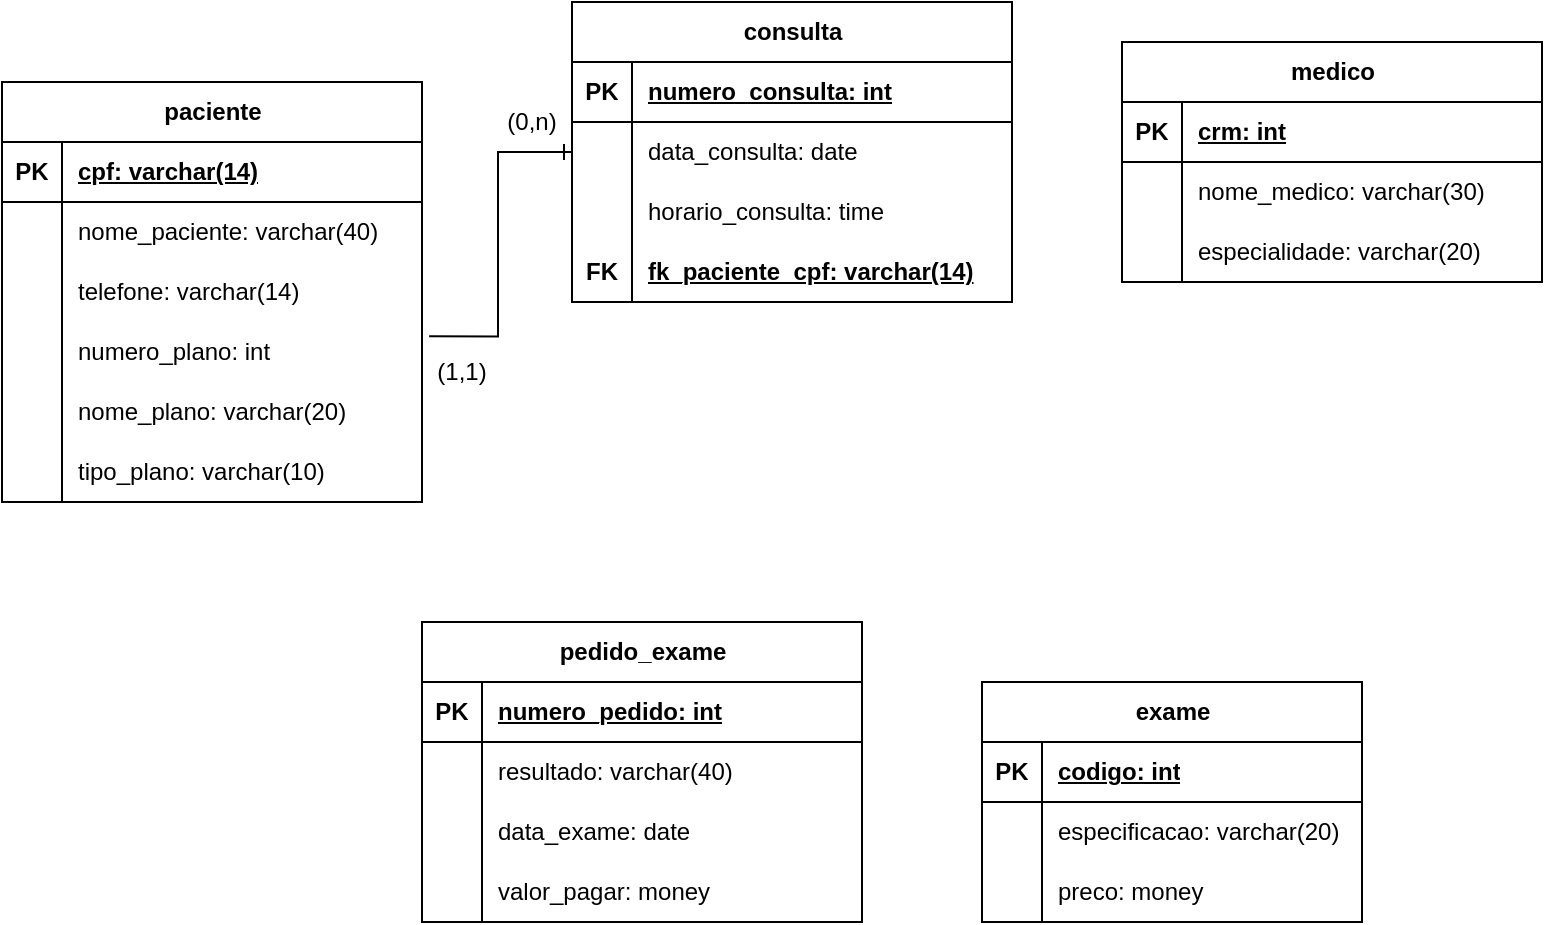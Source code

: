 <mxfile version="24.6.4" type="github">
  <diagram id="R2lEEEUBdFMjLlhIrx00" name="Page-1">
    <mxGraphModel dx="729" dy="816" grid="1" gridSize="10" guides="1" tooltips="1" connect="1" arrows="1" fold="1" page="1" pageScale="1" pageWidth="850" pageHeight="1100" math="0" shadow="0" extFonts="Permanent Marker^https://fonts.googleapis.com/css?family=Permanent+Marker">
      <root>
        <mxCell id="0" />
        <mxCell id="1" parent="0" />
        <mxCell id="G0bFhCfw8GnaAM3bjMih-15" value="paciente" style="shape=table;startSize=30;container=1;collapsible=1;childLayout=tableLayout;fixedRows=1;rowLines=0;fontStyle=1;align=center;resizeLast=1;html=1;" vertex="1" parent="1">
          <mxGeometry x="30" y="80" width="210" height="210" as="geometry" />
        </mxCell>
        <mxCell id="G0bFhCfw8GnaAM3bjMih-16" value="" style="shape=tableRow;horizontal=0;startSize=0;swimlaneHead=0;swimlaneBody=0;fillColor=none;collapsible=0;dropTarget=0;points=[[0,0.5],[1,0.5]];portConstraint=eastwest;top=0;left=0;right=0;bottom=1;" vertex="1" parent="G0bFhCfw8GnaAM3bjMih-15">
          <mxGeometry y="30" width="210" height="30" as="geometry" />
        </mxCell>
        <mxCell id="G0bFhCfw8GnaAM3bjMih-17" value="PK" style="shape=partialRectangle;connectable=0;fillColor=none;top=0;left=0;bottom=0;right=0;fontStyle=1;overflow=hidden;whiteSpace=wrap;html=1;" vertex="1" parent="G0bFhCfw8GnaAM3bjMih-16">
          <mxGeometry width="30" height="30" as="geometry">
            <mxRectangle width="30" height="30" as="alternateBounds" />
          </mxGeometry>
        </mxCell>
        <mxCell id="G0bFhCfw8GnaAM3bjMih-18" value="cpf: varchar(14)" style="shape=partialRectangle;connectable=0;fillColor=none;top=0;left=0;bottom=0;right=0;align=left;spacingLeft=6;fontStyle=5;overflow=hidden;whiteSpace=wrap;html=1;" vertex="1" parent="G0bFhCfw8GnaAM3bjMih-16">
          <mxGeometry x="30" width="180" height="30" as="geometry">
            <mxRectangle width="180" height="30" as="alternateBounds" />
          </mxGeometry>
        </mxCell>
        <mxCell id="G0bFhCfw8GnaAM3bjMih-19" value="" style="shape=tableRow;horizontal=0;startSize=0;swimlaneHead=0;swimlaneBody=0;fillColor=none;collapsible=0;dropTarget=0;points=[[0,0.5],[1,0.5]];portConstraint=eastwest;top=0;left=0;right=0;bottom=0;" vertex="1" parent="G0bFhCfw8GnaAM3bjMih-15">
          <mxGeometry y="60" width="210" height="30" as="geometry" />
        </mxCell>
        <mxCell id="G0bFhCfw8GnaAM3bjMih-20" value="" style="shape=partialRectangle;connectable=0;fillColor=none;top=0;left=0;bottom=0;right=0;editable=1;overflow=hidden;whiteSpace=wrap;html=1;" vertex="1" parent="G0bFhCfw8GnaAM3bjMih-19">
          <mxGeometry width="30" height="30" as="geometry">
            <mxRectangle width="30" height="30" as="alternateBounds" />
          </mxGeometry>
        </mxCell>
        <mxCell id="G0bFhCfw8GnaAM3bjMih-21" value="nome_paciente: varchar(40)" style="shape=partialRectangle;connectable=0;fillColor=none;top=0;left=0;bottom=0;right=0;align=left;spacingLeft=6;overflow=hidden;whiteSpace=wrap;html=1;" vertex="1" parent="G0bFhCfw8GnaAM3bjMih-19">
          <mxGeometry x="30" width="180" height="30" as="geometry">
            <mxRectangle width="180" height="30" as="alternateBounds" />
          </mxGeometry>
        </mxCell>
        <mxCell id="G0bFhCfw8GnaAM3bjMih-22" value="" style="shape=tableRow;horizontal=0;startSize=0;swimlaneHead=0;swimlaneBody=0;fillColor=none;collapsible=0;dropTarget=0;points=[[0,0.5],[1,0.5]];portConstraint=eastwest;top=0;left=0;right=0;bottom=0;" vertex="1" parent="G0bFhCfw8GnaAM3bjMih-15">
          <mxGeometry y="90" width="210" height="30" as="geometry" />
        </mxCell>
        <mxCell id="G0bFhCfw8GnaAM3bjMih-23" value="" style="shape=partialRectangle;connectable=0;fillColor=none;top=0;left=0;bottom=0;right=0;editable=1;overflow=hidden;whiteSpace=wrap;html=1;" vertex="1" parent="G0bFhCfw8GnaAM3bjMih-22">
          <mxGeometry width="30" height="30" as="geometry">
            <mxRectangle width="30" height="30" as="alternateBounds" />
          </mxGeometry>
        </mxCell>
        <mxCell id="G0bFhCfw8GnaAM3bjMih-24" value="telefone: varchar(14)" style="shape=partialRectangle;connectable=0;fillColor=none;top=0;left=0;bottom=0;right=0;align=left;spacingLeft=6;overflow=hidden;whiteSpace=wrap;html=1;" vertex="1" parent="G0bFhCfw8GnaAM3bjMih-22">
          <mxGeometry x="30" width="180" height="30" as="geometry">
            <mxRectangle width="180" height="30" as="alternateBounds" />
          </mxGeometry>
        </mxCell>
        <mxCell id="G0bFhCfw8GnaAM3bjMih-25" value="" style="shape=tableRow;horizontal=0;startSize=0;swimlaneHead=0;swimlaneBody=0;fillColor=none;collapsible=0;dropTarget=0;points=[[0,0.5],[1,0.5]];portConstraint=eastwest;top=0;left=0;right=0;bottom=0;" vertex="1" parent="G0bFhCfw8GnaAM3bjMih-15">
          <mxGeometry y="120" width="210" height="30" as="geometry" />
        </mxCell>
        <mxCell id="G0bFhCfw8GnaAM3bjMih-26" value="" style="shape=partialRectangle;connectable=0;fillColor=none;top=0;left=0;bottom=0;right=0;editable=1;overflow=hidden;whiteSpace=wrap;html=1;" vertex="1" parent="G0bFhCfw8GnaAM3bjMih-25">
          <mxGeometry width="30" height="30" as="geometry">
            <mxRectangle width="30" height="30" as="alternateBounds" />
          </mxGeometry>
        </mxCell>
        <mxCell id="G0bFhCfw8GnaAM3bjMih-27" value="numero_plano: int" style="shape=partialRectangle;connectable=0;fillColor=none;top=0;left=0;bottom=0;right=0;align=left;spacingLeft=6;overflow=hidden;whiteSpace=wrap;html=1;" vertex="1" parent="G0bFhCfw8GnaAM3bjMih-25">
          <mxGeometry x="30" width="180" height="30" as="geometry">
            <mxRectangle width="180" height="30" as="alternateBounds" />
          </mxGeometry>
        </mxCell>
        <mxCell id="G0bFhCfw8GnaAM3bjMih-28" value="" style="shape=tableRow;horizontal=0;startSize=0;swimlaneHead=0;swimlaneBody=0;fillColor=none;collapsible=0;dropTarget=0;points=[[0,0.5],[1,0.5]];portConstraint=eastwest;top=0;left=0;right=0;bottom=0;" vertex="1" parent="G0bFhCfw8GnaAM3bjMih-15">
          <mxGeometry y="150" width="210" height="30" as="geometry" />
        </mxCell>
        <mxCell id="G0bFhCfw8GnaAM3bjMih-29" value="" style="shape=partialRectangle;connectable=0;fillColor=none;top=0;left=0;bottom=0;right=0;editable=1;overflow=hidden;whiteSpace=wrap;html=1;" vertex="1" parent="G0bFhCfw8GnaAM3bjMih-28">
          <mxGeometry width="30" height="30" as="geometry">
            <mxRectangle width="30" height="30" as="alternateBounds" />
          </mxGeometry>
        </mxCell>
        <mxCell id="G0bFhCfw8GnaAM3bjMih-30" value="nome_plano: varchar(20)" style="shape=partialRectangle;connectable=0;fillColor=none;top=0;left=0;bottom=0;right=0;align=left;spacingLeft=6;overflow=hidden;whiteSpace=wrap;html=1;" vertex="1" parent="G0bFhCfw8GnaAM3bjMih-28">
          <mxGeometry x="30" width="180" height="30" as="geometry">
            <mxRectangle width="180" height="30" as="alternateBounds" />
          </mxGeometry>
        </mxCell>
        <mxCell id="G0bFhCfw8GnaAM3bjMih-31" value="" style="shape=tableRow;horizontal=0;startSize=0;swimlaneHead=0;swimlaneBody=0;fillColor=none;collapsible=0;dropTarget=0;points=[[0,0.5],[1,0.5]];portConstraint=eastwest;top=0;left=0;right=0;bottom=0;" vertex="1" parent="G0bFhCfw8GnaAM3bjMih-15">
          <mxGeometry y="180" width="210" height="30" as="geometry" />
        </mxCell>
        <mxCell id="G0bFhCfw8GnaAM3bjMih-32" value="" style="shape=partialRectangle;connectable=0;fillColor=none;top=0;left=0;bottom=0;right=0;editable=1;overflow=hidden;whiteSpace=wrap;html=1;" vertex="1" parent="G0bFhCfw8GnaAM3bjMih-31">
          <mxGeometry width="30" height="30" as="geometry">
            <mxRectangle width="30" height="30" as="alternateBounds" />
          </mxGeometry>
        </mxCell>
        <mxCell id="G0bFhCfw8GnaAM3bjMih-33" value="tipo_plano: varchar(10)" style="shape=partialRectangle;connectable=0;fillColor=none;top=0;left=0;bottom=0;right=0;align=left;spacingLeft=6;overflow=hidden;whiteSpace=wrap;html=1;" vertex="1" parent="G0bFhCfw8GnaAM3bjMih-31">
          <mxGeometry x="30" width="180" height="30" as="geometry">
            <mxRectangle width="180" height="30" as="alternateBounds" />
          </mxGeometry>
        </mxCell>
        <mxCell id="G0bFhCfw8GnaAM3bjMih-34" value="consulta" style="shape=table;startSize=30;container=1;collapsible=1;childLayout=tableLayout;fixedRows=1;rowLines=0;fontStyle=1;align=center;resizeLast=1;html=1;" vertex="1" parent="1">
          <mxGeometry x="315" y="40" width="220" height="150" as="geometry" />
        </mxCell>
        <mxCell id="G0bFhCfw8GnaAM3bjMih-35" value="" style="shape=tableRow;horizontal=0;startSize=0;swimlaneHead=0;swimlaneBody=0;fillColor=none;collapsible=0;dropTarget=0;points=[[0,0.5],[1,0.5]];portConstraint=eastwest;top=0;left=0;right=0;bottom=1;" vertex="1" parent="G0bFhCfw8GnaAM3bjMih-34">
          <mxGeometry y="30" width="220" height="30" as="geometry" />
        </mxCell>
        <mxCell id="G0bFhCfw8GnaAM3bjMih-36" value="PK" style="shape=partialRectangle;connectable=0;fillColor=none;top=0;left=0;bottom=0;right=0;fontStyle=1;overflow=hidden;whiteSpace=wrap;html=1;" vertex="1" parent="G0bFhCfw8GnaAM3bjMih-35">
          <mxGeometry width="30" height="30" as="geometry">
            <mxRectangle width="30" height="30" as="alternateBounds" />
          </mxGeometry>
        </mxCell>
        <mxCell id="G0bFhCfw8GnaAM3bjMih-37" value="numero_consulta: int" style="shape=partialRectangle;connectable=0;fillColor=none;top=0;left=0;bottom=0;right=0;align=left;spacingLeft=6;fontStyle=5;overflow=hidden;whiteSpace=wrap;html=1;" vertex="1" parent="G0bFhCfw8GnaAM3bjMih-35">
          <mxGeometry x="30" width="190" height="30" as="geometry">
            <mxRectangle width="190" height="30" as="alternateBounds" />
          </mxGeometry>
        </mxCell>
        <mxCell id="G0bFhCfw8GnaAM3bjMih-38" value="" style="shape=tableRow;horizontal=0;startSize=0;swimlaneHead=0;swimlaneBody=0;fillColor=none;collapsible=0;dropTarget=0;points=[[0,0.5],[1,0.5]];portConstraint=eastwest;top=0;left=0;right=0;bottom=0;" vertex="1" parent="G0bFhCfw8GnaAM3bjMih-34">
          <mxGeometry y="60" width="220" height="30" as="geometry" />
        </mxCell>
        <mxCell id="G0bFhCfw8GnaAM3bjMih-39" value="" style="shape=partialRectangle;connectable=0;fillColor=none;top=0;left=0;bottom=0;right=0;editable=1;overflow=hidden;whiteSpace=wrap;html=1;" vertex="1" parent="G0bFhCfw8GnaAM3bjMih-38">
          <mxGeometry width="30" height="30" as="geometry">
            <mxRectangle width="30" height="30" as="alternateBounds" />
          </mxGeometry>
        </mxCell>
        <mxCell id="G0bFhCfw8GnaAM3bjMih-40" value="data_consulta: date" style="shape=partialRectangle;connectable=0;fillColor=none;top=0;left=0;bottom=0;right=0;align=left;spacingLeft=6;overflow=hidden;whiteSpace=wrap;html=1;" vertex="1" parent="G0bFhCfw8GnaAM3bjMih-38">
          <mxGeometry x="30" width="190" height="30" as="geometry">
            <mxRectangle width="190" height="30" as="alternateBounds" />
          </mxGeometry>
        </mxCell>
        <mxCell id="G0bFhCfw8GnaAM3bjMih-41" value="" style="shape=tableRow;horizontal=0;startSize=0;swimlaneHead=0;swimlaneBody=0;fillColor=none;collapsible=0;dropTarget=0;points=[[0,0.5],[1,0.5]];portConstraint=eastwest;top=0;left=0;right=0;bottom=0;" vertex="1" parent="G0bFhCfw8GnaAM3bjMih-34">
          <mxGeometry y="90" width="220" height="30" as="geometry" />
        </mxCell>
        <mxCell id="G0bFhCfw8GnaAM3bjMih-42" value="" style="shape=partialRectangle;connectable=0;fillColor=none;top=0;left=0;bottom=0;right=0;editable=1;overflow=hidden;whiteSpace=wrap;html=1;" vertex="1" parent="G0bFhCfw8GnaAM3bjMih-41">
          <mxGeometry width="30" height="30" as="geometry">
            <mxRectangle width="30" height="30" as="alternateBounds" />
          </mxGeometry>
        </mxCell>
        <mxCell id="G0bFhCfw8GnaAM3bjMih-43" value="horario_consulta: time" style="shape=partialRectangle;connectable=0;fillColor=none;top=0;left=0;bottom=0;right=0;align=left;spacingLeft=6;overflow=hidden;whiteSpace=wrap;html=1;" vertex="1" parent="G0bFhCfw8GnaAM3bjMih-41">
          <mxGeometry x="30" width="190" height="30" as="geometry">
            <mxRectangle width="190" height="30" as="alternateBounds" />
          </mxGeometry>
        </mxCell>
        <mxCell id="G0bFhCfw8GnaAM3bjMih-92" value="" style="shape=tableRow;horizontal=0;startSize=0;swimlaneHead=0;swimlaneBody=0;fillColor=none;collapsible=0;dropTarget=0;points=[[0,0.5],[1,0.5]];portConstraint=eastwest;top=0;left=0;right=0;bottom=0;" vertex="1" parent="G0bFhCfw8GnaAM3bjMih-34">
          <mxGeometry y="120" width="220" height="30" as="geometry" />
        </mxCell>
        <mxCell id="G0bFhCfw8GnaAM3bjMih-93" value="FK" style="shape=partialRectangle;connectable=0;fillColor=none;top=0;left=0;bottom=0;right=0;editable=1;overflow=hidden;whiteSpace=wrap;html=1;fontStyle=1" vertex="1" parent="G0bFhCfw8GnaAM3bjMih-92">
          <mxGeometry width="30" height="30" as="geometry">
            <mxRectangle width="30" height="30" as="alternateBounds" />
          </mxGeometry>
        </mxCell>
        <mxCell id="G0bFhCfw8GnaAM3bjMih-94" value="fk_paciente_cpf: varchar(14)" style="shape=partialRectangle;connectable=0;fillColor=none;top=0;left=0;bottom=0;right=0;align=left;spacingLeft=6;overflow=hidden;whiteSpace=wrap;html=1;fontStyle=5" vertex="1" parent="G0bFhCfw8GnaAM3bjMih-92">
          <mxGeometry x="30" width="190" height="30" as="geometry">
            <mxRectangle width="190" height="30" as="alternateBounds" />
          </mxGeometry>
        </mxCell>
        <mxCell id="G0bFhCfw8GnaAM3bjMih-47" value="medico" style="shape=table;startSize=30;container=1;collapsible=1;childLayout=tableLayout;fixedRows=1;rowLines=0;fontStyle=1;align=center;resizeLast=1;html=1;" vertex="1" parent="1">
          <mxGeometry x="590" y="60" width="210" height="120" as="geometry" />
        </mxCell>
        <mxCell id="G0bFhCfw8GnaAM3bjMih-48" value="" style="shape=tableRow;horizontal=0;startSize=0;swimlaneHead=0;swimlaneBody=0;fillColor=none;collapsible=0;dropTarget=0;points=[[0,0.5],[1,0.5]];portConstraint=eastwest;top=0;left=0;right=0;bottom=1;" vertex="1" parent="G0bFhCfw8GnaAM3bjMih-47">
          <mxGeometry y="30" width="210" height="30" as="geometry" />
        </mxCell>
        <mxCell id="G0bFhCfw8GnaAM3bjMih-49" value="PK" style="shape=partialRectangle;connectable=0;fillColor=none;top=0;left=0;bottom=0;right=0;fontStyle=1;overflow=hidden;whiteSpace=wrap;html=1;" vertex="1" parent="G0bFhCfw8GnaAM3bjMih-48">
          <mxGeometry width="30" height="30" as="geometry">
            <mxRectangle width="30" height="30" as="alternateBounds" />
          </mxGeometry>
        </mxCell>
        <mxCell id="G0bFhCfw8GnaAM3bjMih-50" value="crm: int" style="shape=partialRectangle;connectable=0;fillColor=none;top=0;left=0;bottom=0;right=0;align=left;spacingLeft=6;fontStyle=5;overflow=hidden;whiteSpace=wrap;html=1;" vertex="1" parent="G0bFhCfw8GnaAM3bjMih-48">
          <mxGeometry x="30" width="180" height="30" as="geometry">
            <mxRectangle width="180" height="30" as="alternateBounds" />
          </mxGeometry>
        </mxCell>
        <mxCell id="G0bFhCfw8GnaAM3bjMih-51" value="" style="shape=tableRow;horizontal=0;startSize=0;swimlaneHead=0;swimlaneBody=0;fillColor=none;collapsible=0;dropTarget=0;points=[[0,0.5],[1,0.5]];portConstraint=eastwest;top=0;left=0;right=0;bottom=0;" vertex="1" parent="G0bFhCfw8GnaAM3bjMih-47">
          <mxGeometry y="60" width="210" height="30" as="geometry" />
        </mxCell>
        <mxCell id="G0bFhCfw8GnaAM3bjMih-52" value="" style="shape=partialRectangle;connectable=0;fillColor=none;top=0;left=0;bottom=0;right=0;editable=1;overflow=hidden;whiteSpace=wrap;html=1;" vertex="1" parent="G0bFhCfw8GnaAM3bjMih-51">
          <mxGeometry width="30" height="30" as="geometry">
            <mxRectangle width="30" height="30" as="alternateBounds" />
          </mxGeometry>
        </mxCell>
        <mxCell id="G0bFhCfw8GnaAM3bjMih-53" value="nome_medico: varchar(30)" style="shape=partialRectangle;connectable=0;fillColor=none;top=0;left=0;bottom=0;right=0;align=left;spacingLeft=6;overflow=hidden;whiteSpace=wrap;html=1;" vertex="1" parent="G0bFhCfw8GnaAM3bjMih-51">
          <mxGeometry x="30" width="180" height="30" as="geometry">
            <mxRectangle width="180" height="30" as="alternateBounds" />
          </mxGeometry>
        </mxCell>
        <mxCell id="G0bFhCfw8GnaAM3bjMih-54" value="" style="shape=tableRow;horizontal=0;startSize=0;swimlaneHead=0;swimlaneBody=0;fillColor=none;collapsible=0;dropTarget=0;points=[[0,0.5],[1,0.5]];portConstraint=eastwest;top=0;left=0;right=0;bottom=0;" vertex="1" parent="G0bFhCfw8GnaAM3bjMih-47">
          <mxGeometry y="90" width="210" height="30" as="geometry" />
        </mxCell>
        <mxCell id="G0bFhCfw8GnaAM3bjMih-55" value="" style="shape=partialRectangle;connectable=0;fillColor=none;top=0;left=0;bottom=0;right=0;editable=1;overflow=hidden;whiteSpace=wrap;html=1;" vertex="1" parent="G0bFhCfw8GnaAM3bjMih-54">
          <mxGeometry width="30" height="30" as="geometry">
            <mxRectangle width="30" height="30" as="alternateBounds" />
          </mxGeometry>
        </mxCell>
        <mxCell id="G0bFhCfw8GnaAM3bjMih-56" value="especialidade: varchar(20)" style="shape=partialRectangle;connectable=0;fillColor=none;top=0;left=0;bottom=0;right=0;align=left;spacingLeft=6;overflow=hidden;whiteSpace=wrap;html=1;" vertex="1" parent="G0bFhCfw8GnaAM3bjMih-54">
          <mxGeometry x="30" width="180" height="30" as="geometry">
            <mxRectangle width="180" height="30" as="alternateBounds" />
          </mxGeometry>
        </mxCell>
        <mxCell id="G0bFhCfw8GnaAM3bjMih-60" value="pedido_exame" style="shape=table;startSize=30;container=1;collapsible=1;childLayout=tableLayout;fixedRows=1;rowLines=0;fontStyle=1;align=center;resizeLast=1;html=1;" vertex="1" parent="1">
          <mxGeometry x="240" y="350" width="220" height="150" as="geometry" />
        </mxCell>
        <mxCell id="G0bFhCfw8GnaAM3bjMih-61" value="" style="shape=tableRow;horizontal=0;startSize=0;swimlaneHead=0;swimlaneBody=0;fillColor=none;collapsible=0;dropTarget=0;points=[[0,0.5],[1,0.5]];portConstraint=eastwest;top=0;left=0;right=0;bottom=1;" vertex="1" parent="G0bFhCfw8GnaAM3bjMih-60">
          <mxGeometry y="30" width="220" height="30" as="geometry" />
        </mxCell>
        <mxCell id="G0bFhCfw8GnaAM3bjMih-62" value="PK" style="shape=partialRectangle;connectable=0;fillColor=none;top=0;left=0;bottom=0;right=0;fontStyle=1;overflow=hidden;whiteSpace=wrap;html=1;" vertex="1" parent="G0bFhCfw8GnaAM3bjMih-61">
          <mxGeometry width="30" height="30" as="geometry">
            <mxRectangle width="30" height="30" as="alternateBounds" />
          </mxGeometry>
        </mxCell>
        <mxCell id="G0bFhCfw8GnaAM3bjMih-63" value="numero_pedido: int" style="shape=partialRectangle;connectable=0;fillColor=none;top=0;left=0;bottom=0;right=0;align=left;spacingLeft=6;fontStyle=5;overflow=hidden;whiteSpace=wrap;html=1;" vertex="1" parent="G0bFhCfw8GnaAM3bjMih-61">
          <mxGeometry x="30" width="190" height="30" as="geometry">
            <mxRectangle width="190" height="30" as="alternateBounds" />
          </mxGeometry>
        </mxCell>
        <mxCell id="G0bFhCfw8GnaAM3bjMih-64" value="" style="shape=tableRow;horizontal=0;startSize=0;swimlaneHead=0;swimlaneBody=0;fillColor=none;collapsible=0;dropTarget=0;points=[[0,0.5],[1,0.5]];portConstraint=eastwest;top=0;left=0;right=0;bottom=0;" vertex="1" parent="G0bFhCfw8GnaAM3bjMih-60">
          <mxGeometry y="60" width="220" height="30" as="geometry" />
        </mxCell>
        <mxCell id="G0bFhCfw8GnaAM3bjMih-65" value="" style="shape=partialRectangle;connectable=0;fillColor=none;top=0;left=0;bottom=0;right=0;editable=1;overflow=hidden;whiteSpace=wrap;html=1;" vertex="1" parent="G0bFhCfw8GnaAM3bjMih-64">
          <mxGeometry width="30" height="30" as="geometry">
            <mxRectangle width="30" height="30" as="alternateBounds" />
          </mxGeometry>
        </mxCell>
        <mxCell id="G0bFhCfw8GnaAM3bjMih-66" value="resultado: varchar(40)" style="shape=partialRectangle;connectable=0;fillColor=none;top=0;left=0;bottom=0;right=0;align=left;spacingLeft=6;overflow=hidden;whiteSpace=wrap;html=1;" vertex="1" parent="G0bFhCfw8GnaAM3bjMih-64">
          <mxGeometry x="30" width="190" height="30" as="geometry">
            <mxRectangle width="190" height="30" as="alternateBounds" />
          </mxGeometry>
        </mxCell>
        <mxCell id="G0bFhCfw8GnaAM3bjMih-67" value="" style="shape=tableRow;horizontal=0;startSize=0;swimlaneHead=0;swimlaneBody=0;fillColor=none;collapsible=0;dropTarget=0;points=[[0,0.5],[1,0.5]];portConstraint=eastwest;top=0;left=0;right=0;bottom=0;" vertex="1" parent="G0bFhCfw8GnaAM3bjMih-60">
          <mxGeometry y="90" width="220" height="30" as="geometry" />
        </mxCell>
        <mxCell id="G0bFhCfw8GnaAM3bjMih-68" value="" style="shape=partialRectangle;connectable=0;fillColor=none;top=0;left=0;bottom=0;right=0;editable=1;overflow=hidden;whiteSpace=wrap;html=1;" vertex="1" parent="G0bFhCfw8GnaAM3bjMih-67">
          <mxGeometry width="30" height="30" as="geometry">
            <mxRectangle width="30" height="30" as="alternateBounds" />
          </mxGeometry>
        </mxCell>
        <mxCell id="G0bFhCfw8GnaAM3bjMih-69" value="data_exame: date" style="shape=partialRectangle;connectable=0;fillColor=none;top=0;left=0;bottom=0;right=0;align=left;spacingLeft=6;overflow=hidden;whiteSpace=wrap;html=1;" vertex="1" parent="G0bFhCfw8GnaAM3bjMih-67">
          <mxGeometry x="30" width="190" height="30" as="geometry">
            <mxRectangle width="190" height="30" as="alternateBounds" />
          </mxGeometry>
        </mxCell>
        <mxCell id="G0bFhCfw8GnaAM3bjMih-70" value="" style="shape=tableRow;horizontal=0;startSize=0;swimlaneHead=0;swimlaneBody=0;fillColor=none;collapsible=0;dropTarget=0;points=[[0,0.5],[1,0.5]];portConstraint=eastwest;top=0;left=0;right=0;bottom=0;" vertex="1" parent="G0bFhCfw8GnaAM3bjMih-60">
          <mxGeometry y="120" width="220" height="30" as="geometry" />
        </mxCell>
        <mxCell id="G0bFhCfw8GnaAM3bjMih-71" value="" style="shape=partialRectangle;connectable=0;fillColor=none;top=0;left=0;bottom=0;right=0;editable=1;overflow=hidden;whiteSpace=wrap;html=1;" vertex="1" parent="G0bFhCfw8GnaAM3bjMih-70">
          <mxGeometry width="30" height="30" as="geometry">
            <mxRectangle width="30" height="30" as="alternateBounds" />
          </mxGeometry>
        </mxCell>
        <mxCell id="G0bFhCfw8GnaAM3bjMih-72" value="valor_pagar: money" style="shape=partialRectangle;connectable=0;fillColor=none;top=0;left=0;bottom=0;right=0;align=left;spacingLeft=6;overflow=hidden;whiteSpace=wrap;html=1;" vertex="1" parent="G0bFhCfw8GnaAM3bjMih-70">
          <mxGeometry x="30" width="190" height="30" as="geometry">
            <mxRectangle width="190" height="30" as="alternateBounds" />
          </mxGeometry>
        </mxCell>
        <mxCell id="G0bFhCfw8GnaAM3bjMih-73" value="exame" style="shape=table;startSize=30;container=1;collapsible=1;childLayout=tableLayout;fixedRows=1;rowLines=0;fontStyle=1;align=center;resizeLast=1;html=1;" vertex="1" parent="1">
          <mxGeometry x="520" y="380" width="190" height="120" as="geometry" />
        </mxCell>
        <mxCell id="G0bFhCfw8GnaAM3bjMih-74" value="" style="shape=tableRow;horizontal=0;startSize=0;swimlaneHead=0;swimlaneBody=0;fillColor=none;collapsible=0;dropTarget=0;points=[[0,0.5],[1,0.5]];portConstraint=eastwest;top=0;left=0;right=0;bottom=1;" vertex="1" parent="G0bFhCfw8GnaAM3bjMih-73">
          <mxGeometry y="30" width="190" height="30" as="geometry" />
        </mxCell>
        <mxCell id="G0bFhCfw8GnaAM3bjMih-75" value="PK" style="shape=partialRectangle;connectable=0;fillColor=none;top=0;left=0;bottom=0;right=0;fontStyle=1;overflow=hidden;whiteSpace=wrap;html=1;" vertex="1" parent="G0bFhCfw8GnaAM3bjMih-74">
          <mxGeometry width="30" height="30" as="geometry">
            <mxRectangle width="30" height="30" as="alternateBounds" />
          </mxGeometry>
        </mxCell>
        <mxCell id="G0bFhCfw8GnaAM3bjMih-76" value="codigo: int" style="shape=partialRectangle;connectable=0;fillColor=none;top=0;left=0;bottom=0;right=0;align=left;spacingLeft=6;fontStyle=5;overflow=hidden;whiteSpace=wrap;html=1;" vertex="1" parent="G0bFhCfw8GnaAM3bjMih-74">
          <mxGeometry x="30" width="160" height="30" as="geometry">
            <mxRectangle width="160" height="30" as="alternateBounds" />
          </mxGeometry>
        </mxCell>
        <mxCell id="G0bFhCfw8GnaAM3bjMih-77" value="" style="shape=tableRow;horizontal=0;startSize=0;swimlaneHead=0;swimlaneBody=0;fillColor=none;collapsible=0;dropTarget=0;points=[[0,0.5],[1,0.5]];portConstraint=eastwest;top=0;left=0;right=0;bottom=0;" vertex="1" parent="G0bFhCfw8GnaAM3bjMih-73">
          <mxGeometry y="60" width="190" height="30" as="geometry" />
        </mxCell>
        <mxCell id="G0bFhCfw8GnaAM3bjMih-78" value="" style="shape=partialRectangle;connectable=0;fillColor=none;top=0;left=0;bottom=0;right=0;editable=1;overflow=hidden;whiteSpace=wrap;html=1;" vertex="1" parent="G0bFhCfw8GnaAM3bjMih-77">
          <mxGeometry width="30" height="30" as="geometry">
            <mxRectangle width="30" height="30" as="alternateBounds" />
          </mxGeometry>
        </mxCell>
        <mxCell id="G0bFhCfw8GnaAM3bjMih-79" value="especificacao: varchar(20)" style="shape=partialRectangle;connectable=0;fillColor=none;top=0;left=0;bottom=0;right=0;align=left;spacingLeft=6;overflow=hidden;whiteSpace=wrap;html=1;" vertex="1" parent="G0bFhCfw8GnaAM3bjMih-77">
          <mxGeometry x="30" width="160" height="30" as="geometry">
            <mxRectangle width="160" height="30" as="alternateBounds" />
          </mxGeometry>
        </mxCell>
        <mxCell id="G0bFhCfw8GnaAM3bjMih-80" value="" style="shape=tableRow;horizontal=0;startSize=0;swimlaneHead=0;swimlaneBody=0;fillColor=none;collapsible=0;dropTarget=0;points=[[0,0.5],[1,0.5]];portConstraint=eastwest;top=0;left=0;right=0;bottom=0;" vertex="1" parent="G0bFhCfw8GnaAM3bjMih-73">
          <mxGeometry y="90" width="190" height="30" as="geometry" />
        </mxCell>
        <mxCell id="G0bFhCfw8GnaAM3bjMih-81" value="" style="shape=partialRectangle;connectable=0;fillColor=none;top=0;left=0;bottom=0;right=0;editable=1;overflow=hidden;whiteSpace=wrap;html=1;" vertex="1" parent="G0bFhCfw8GnaAM3bjMih-80">
          <mxGeometry width="30" height="30" as="geometry">
            <mxRectangle width="30" height="30" as="alternateBounds" />
          </mxGeometry>
        </mxCell>
        <mxCell id="G0bFhCfw8GnaAM3bjMih-82" value="preco: money" style="shape=partialRectangle;connectable=0;fillColor=none;top=0;left=0;bottom=0;right=0;align=left;spacingLeft=6;overflow=hidden;whiteSpace=wrap;html=1;" vertex="1" parent="G0bFhCfw8GnaAM3bjMih-80">
          <mxGeometry x="30" width="160" height="30" as="geometry">
            <mxRectangle width="160" height="30" as="alternateBounds" />
          </mxGeometry>
        </mxCell>
        <mxCell id="G0bFhCfw8GnaAM3bjMih-89" value="" style="edgeStyle=orthogonalEdgeStyle;fontSize=12;html=1;endArrow=ERone;endFill=1;rounded=0;entryX=0;entryY=0.5;entryDx=0;entryDy=0;exitX=1.017;exitY=0.239;exitDx=0;exitDy=0;exitPerimeter=0;" edge="1" parent="1" source="G0bFhCfw8GnaAM3bjMih-25" target="G0bFhCfw8GnaAM3bjMih-38">
          <mxGeometry width="100" height="100" relative="1" as="geometry">
            <mxPoint x="260" y="230" as="sourcePoint" />
            <mxPoint x="360" y="130" as="targetPoint" />
            <Array as="points">
              <mxPoint x="278" y="207" />
              <mxPoint x="278" y="115" />
            </Array>
          </mxGeometry>
        </mxCell>
        <mxCell id="G0bFhCfw8GnaAM3bjMih-90" value="(1,1)" style="text;strokeColor=none;align=center;fillColor=none;html=1;verticalAlign=middle;whiteSpace=wrap;rounded=0;" vertex="1" parent="1">
          <mxGeometry x="230" y="200" width="60" height="50" as="geometry" />
        </mxCell>
        <mxCell id="G0bFhCfw8GnaAM3bjMih-91" value="(0,n)" style="text;strokeColor=none;align=center;fillColor=none;html=1;verticalAlign=middle;whiteSpace=wrap;rounded=0;" vertex="1" parent="1">
          <mxGeometry x="270" y="85" width="50" height="30" as="geometry" />
        </mxCell>
      </root>
    </mxGraphModel>
  </diagram>
</mxfile>
